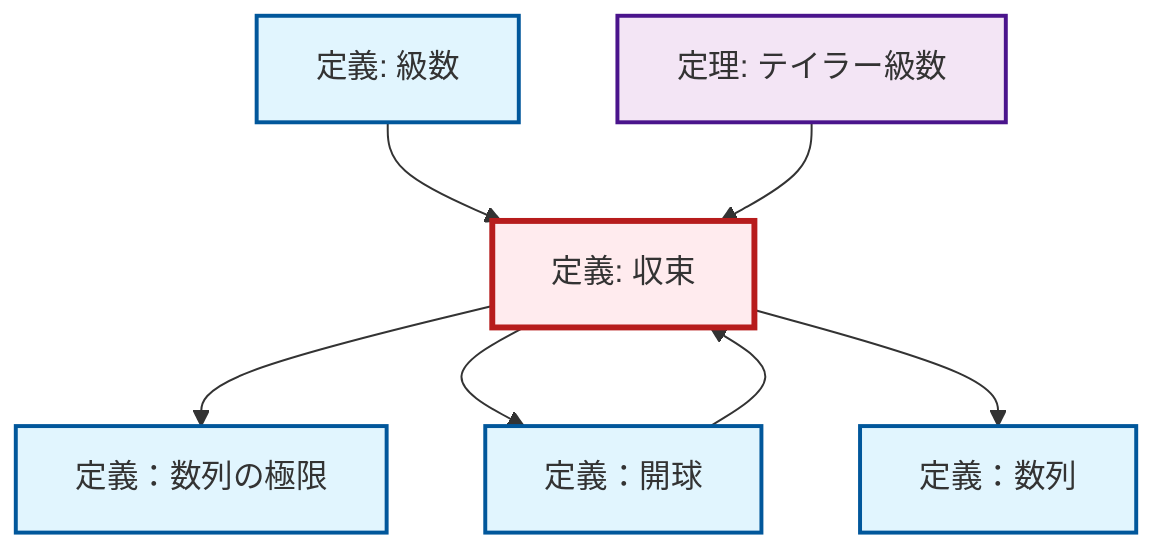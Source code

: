 graph TD
    classDef definition fill:#e1f5fe,stroke:#01579b,stroke-width:2px
    classDef theorem fill:#f3e5f5,stroke:#4a148c,stroke-width:2px
    classDef axiom fill:#fff3e0,stroke:#e65100,stroke-width:2px
    classDef example fill:#e8f5e9,stroke:#1b5e20,stroke-width:2px
    classDef current fill:#ffebee,stroke:#b71c1c,stroke-width:3px
    def-sequence["定義：数列"]:::definition
    def-convergence["定義: 収束"]:::definition
    def-limit["定義：数列の極限"]:::definition
    thm-taylor-series["定理: テイラー級数"]:::theorem
    def-open-ball["定義：開球"]:::definition
    def-series["定義: 級数"]:::definition
    def-convergence --> def-limit
    def-convergence --> def-open-ball
    def-convergence --> def-sequence
    def-series --> def-convergence
    def-open-ball --> def-convergence
    thm-taylor-series --> def-convergence
    class def-convergence current